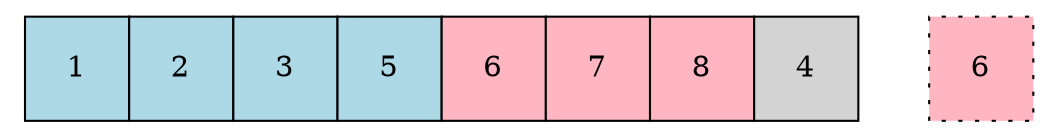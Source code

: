 digraph G
{
    node1
        [
        shape = none
            label = <<table border="0" cellspacing="0">
            <tr>
            <td port="port0" width="50" height="50" bgcolor="lightblue" border="1">1</td>
            <td port="port1" width="50" height="50" bgcolor="lightblue" border="1">2</td>
            <td port="port2" width="50" height="50" bgcolor="lightblue" border="1">3</td>
            <td port="port3" width="50" height="50" bgcolor="lightblue" border="1">5</td>
            <td port="port4" width="50" height="50" bgcolor="lightpink" border="1">6</td>
            <td port="port5" width="50" height="50" bgcolor="lightpink" border="1">7</td>
            <td port="port6" width="50" height="50" bgcolor="lightpink" border="1">8</td>
            <td port="port7" width="50" height="50" bgcolor="lightgray" border="1">4</td>
            </tr>
            </table>>
        ]
    node2
    [
        shape = none
        label = <<table border="0" cellspacing="0">
                    <tr><td port="data" style="dotted" width="50" height="50"
                    bgcolor="lightpink" border="1"> 6 </td></tr>
                </table>>
    ]
}
